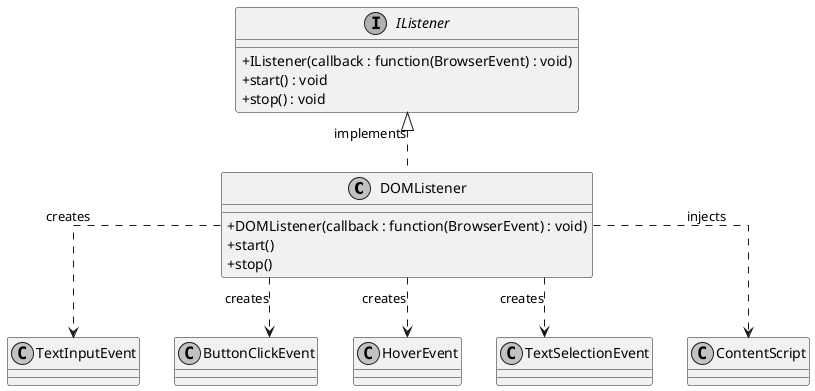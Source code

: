 @startuml
skinparam linetype ortho
skinparam monochrome true
skinparam classAttributeIconSize 0
class DOMListener {
    + DOMListener(callback : function(BrowserEvent) : void)
    + start()
    + stop()
}
interface IListener {
    + IListener(callback : function(BrowserEvent) : void)
    + start() : void
    + stop() : void
}
DOMListener .UP.|> IListener : implements
DOMListener ..> TextInputEvent : creates
DOMListener ..> ButtonClickEvent : creates
DOMListener ..> HoverEvent : creates
DOMListener ..> TextSelectionEvent : creates
DOMListener ..> ContentScript : injects

@enduml
